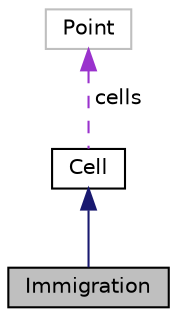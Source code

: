 digraph "Immigration"
{
 // LATEX_PDF_SIZE
  edge [fontname="Helvetica",fontsize="10",labelfontname="Helvetica",labelfontsize="10"];
  node [fontname="Helvetica",fontsize="10",shape=record];
  Node1 [label="Immigration",height=0.2,width=0.4,color="black", fillcolor="grey75", style="filled", fontcolor="black",tooltip="This code defines a class called \"Immigration\" that represents a simulation of a cellular automaton w..."];
  Node2 -> Node1 [dir="back",color="midnightblue",fontsize="10",style="solid",fontname="Helvetica"];
  Node2 [label="Cell",height=0.2,width=0.4,color="black", fillcolor="white", style="filled",URL="$classCell.html",tooltip="This is a Java program that defines a Cell class."];
  Node3 -> Node2 [dir="back",color="darkorchid3",fontsize="10",style="dashed",label=" cells" ,fontname="Helvetica"];
  Node3 [label="Point",height=0.2,width=0.4,color="grey75", fillcolor="white", style="filled",tooltip=" "];
}
